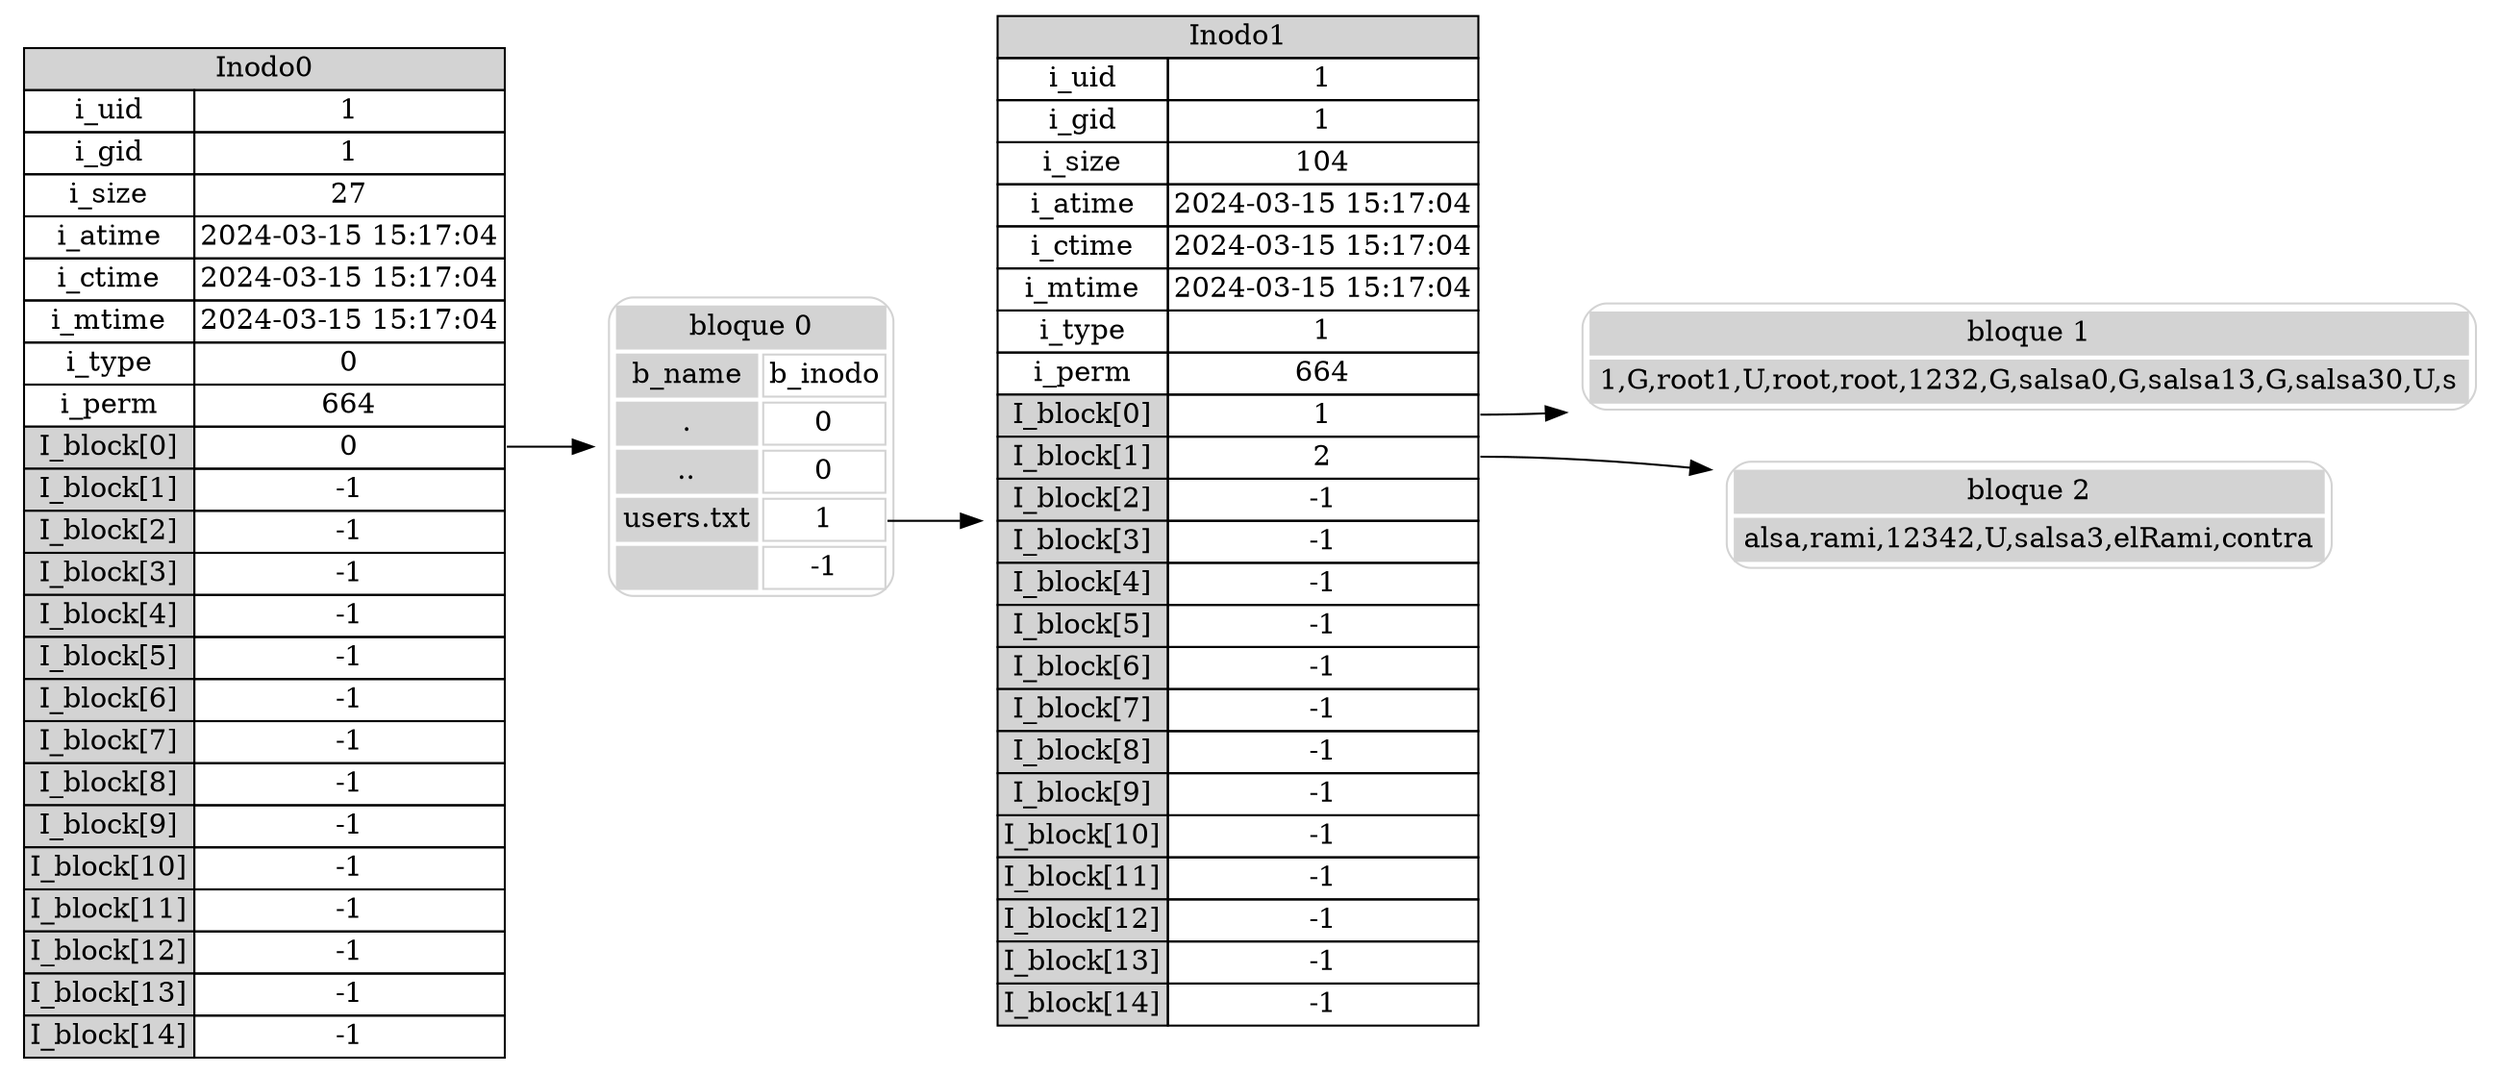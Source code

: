 digraph H {
node [pad="0.5", nodesep="0.5", ranksep="1"];
node [shape=plaintext];
graph [bb="0,0,352,154"];
rankdir=LR;
inodo0[label = <
<TABLE border="0" cellborder="1" cellspacing="0">
<tr><td bgcolor="lightgrey" colspan="2">Inodo0</td></tr>
<tr><td>i_uid</td><td>1</td></tr>
<tr><td>i_gid</td><td>1</td></tr>
<tr><td>i_size</td><td>27</td></tr>
<tr><td>i_atime</td><td>2024-03-15 15:17:04</td></tr>
<tr><td>i_ctime</td><td>2024-03-15 15:17:04</td></tr>
<tr><td>i_mtime</td><td>2024-03-15 15:17:04</td></tr>
<tr><td>i_type</td><td>0</td></tr>
<tr><td>i_perm</td><td>664</td></tr>
<TR><TD bgcolor="lightgrey">I_block[0]</TD><TD port='0'>0</TD></TR>
<TR><TD bgcolor="lightgrey">I_block[1]</TD><TD port='1'>-1</TD></TR>
<TR><TD bgcolor="lightgrey">I_block[2]</TD><TD port='2'>-1</TD></TR>
<TR><TD bgcolor="lightgrey">I_block[3]</TD><TD port='3'>-1</TD></TR>
<TR><TD bgcolor="lightgrey">I_block[4]</TD><TD port='4'>-1</TD></TR>
<TR><TD bgcolor="lightgrey">I_block[5]</TD><TD port='5'>-1</TD></TR>
<TR><TD bgcolor="lightgrey">I_block[6]</TD><TD port='6'>-1</TD></TR>
<TR><TD bgcolor="lightgrey">I_block[7]</TD><TD port='7'>-1</TD></TR>
<TR><TD bgcolor="lightgrey">I_block[8]</TD><TD port='8'>-1</TD></TR>
<TR><TD bgcolor="lightgrey">I_block[9]</TD><TD port='9'>-1</TD></TR>
<TR><TD bgcolor="lightgrey">I_block[10]</TD><TD port='10'>-1</TD></TR>
<TR><TD bgcolor="lightgrey">I_block[11]</TD><TD port='11'>-1</TD></TR>
<TR><TD bgcolor="lightgrey">I_block[12]</TD><TD port='12'>-1</TD></TR>
<TR><TD bgcolor="lightgrey">I_block[13]</TD><TD port='13'>-1</TD></TR>
<TR><TD bgcolor="lightgrey">I_block[14]</TD><TD port='14'>-1</TD></TR>
</TABLE>>];
bloque0[shape=none, color=lightgrey, label=<
<TABLE cellspacing="3" cellpadding="2" style="rounded" >
<TR><TD bgcolor="lightgrey" colspan="2">bloque 0</TD></TR>
<TR><TD bgcolor="lightgrey">b_name</TD><TD>b_inodo</TD></TR>
<TR><TD bgcolor="lightgrey">.</TD><TD port= '0'>0</TD></TR>
<TR><TD bgcolor="lightgrey">..</TD><TD port= '1'>0</TD></TR>
<TR><TD bgcolor="lightgrey">users.txt</TD><TD port= '2'>1</TD></TR>
<TR><TD bgcolor="lightgrey"></TD><TD port= '3'>-1</TD></TR>
</TABLE>>];
inodo1[label = <
<TABLE border="0" cellborder="1" cellspacing="0">
<tr><td bgcolor="lightgrey" colspan="2">Inodo1</td></tr>
<tr><td>i_uid</td><td>1</td></tr>
<tr><td>i_gid</td><td>1</td></tr>
<tr><td>i_size</td><td>104</td></tr>
<tr><td>i_atime</td><td>2024-03-15 15:17:04</td></tr>
<tr><td>i_ctime</td><td>2024-03-15 15:17:04</td></tr>
<tr><td>i_mtime</td><td>2024-03-15 15:17:04</td></tr>
<tr><td>i_type</td><td>1</td></tr>
<tr><td>i_perm</td><td>664</td></tr>
<TR><TD bgcolor="lightgrey">I_block[0]</TD><TD port='0'>1</TD></TR>
<TR><TD bgcolor="lightgrey">I_block[1]</TD><TD port='1'>2</TD></TR>
<TR><TD bgcolor="lightgrey">I_block[2]</TD><TD port='2'>-1</TD></TR>
<TR><TD bgcolor="lightgrey">I_block[3]</TD><TD port='3'>-1</TD></TR>
<TR><TD bgcolor="lightgrey">I_block[4]</TD><TD port='4'>-1</TD></TR>
<TR><TD bgcolor="lightgrey">I_block[5]</TD><TD port='5'>-1</TD></TR>
<TR><TD bgcolor="lightgrey">I_block[6]</TD><TD port='6'>-1</TD></TR>
<TR><TD bgcolor="lightgrey">I_block[7]</TD><TD port='7'>-1</TD></TR>
<TR><TD bgcolor="lightgrey">I_block[8]</TD><TD port='8'>-1</TD></TR>
<TR><TD bgcolor="lightgrey">I_block[9]</TD><TD port='9'>-1</TD></TR>
<TR><TD bgcolor="lightgrey">I_block[10]</TD><TD port='10'>-1</TD></TR>
<TR><TD bgcolor="lightgrey">I_block[11]</TD><TD port='11'>-1</TD></TR>
<TR><TD bgcolor="lightgrey">I_block[12]</TD><TD port='12'>-1</TD></TR>
<TR><TD bgcolor="lightgrey">I_block[13]</TD><TD port='13'>-1</TD></TR>
<TR><TD bgcolor="lightgrey">I_block[14]</TD><TD port='14'>-1</TD></TR>
</TABLE>>];
bloque1[shape=none, color=lightgrey, label=<
<TABLE cellspacing="3" cellpadding="2" style="rounded" >
<TR><TD bgcolor="lightgrey" colspan="2">bloque 1</TD></TR>
<TR><TD bgcolor="lightgrey" colspan="2">1,G,root
1,U,root,root,123
2,G,salsa
0,G,salsa1
3,G,salsa3
0,U,s</TD></TR>
</TABLE>>];
bloque2[shape=none, color=lightgrey, label=<
<TABLE cellspacing="3" cellpadding="2" style="rounded" >
<TR><TD bgcolor="lightgrey" colspan="2">bloque 2</TD></TR>
<TR><TD bgcolor="lightgrey" colspan="2">alsa,rami,1234
2,U,salsa3,elRami,contra
</TD></TR>
</TABLE>>];
inodo1:0 -> bloque1;
inodo1:1 -> bloque2;
bloque0:2 -> inodo1;
inodo0:0 -> bloque0;
}